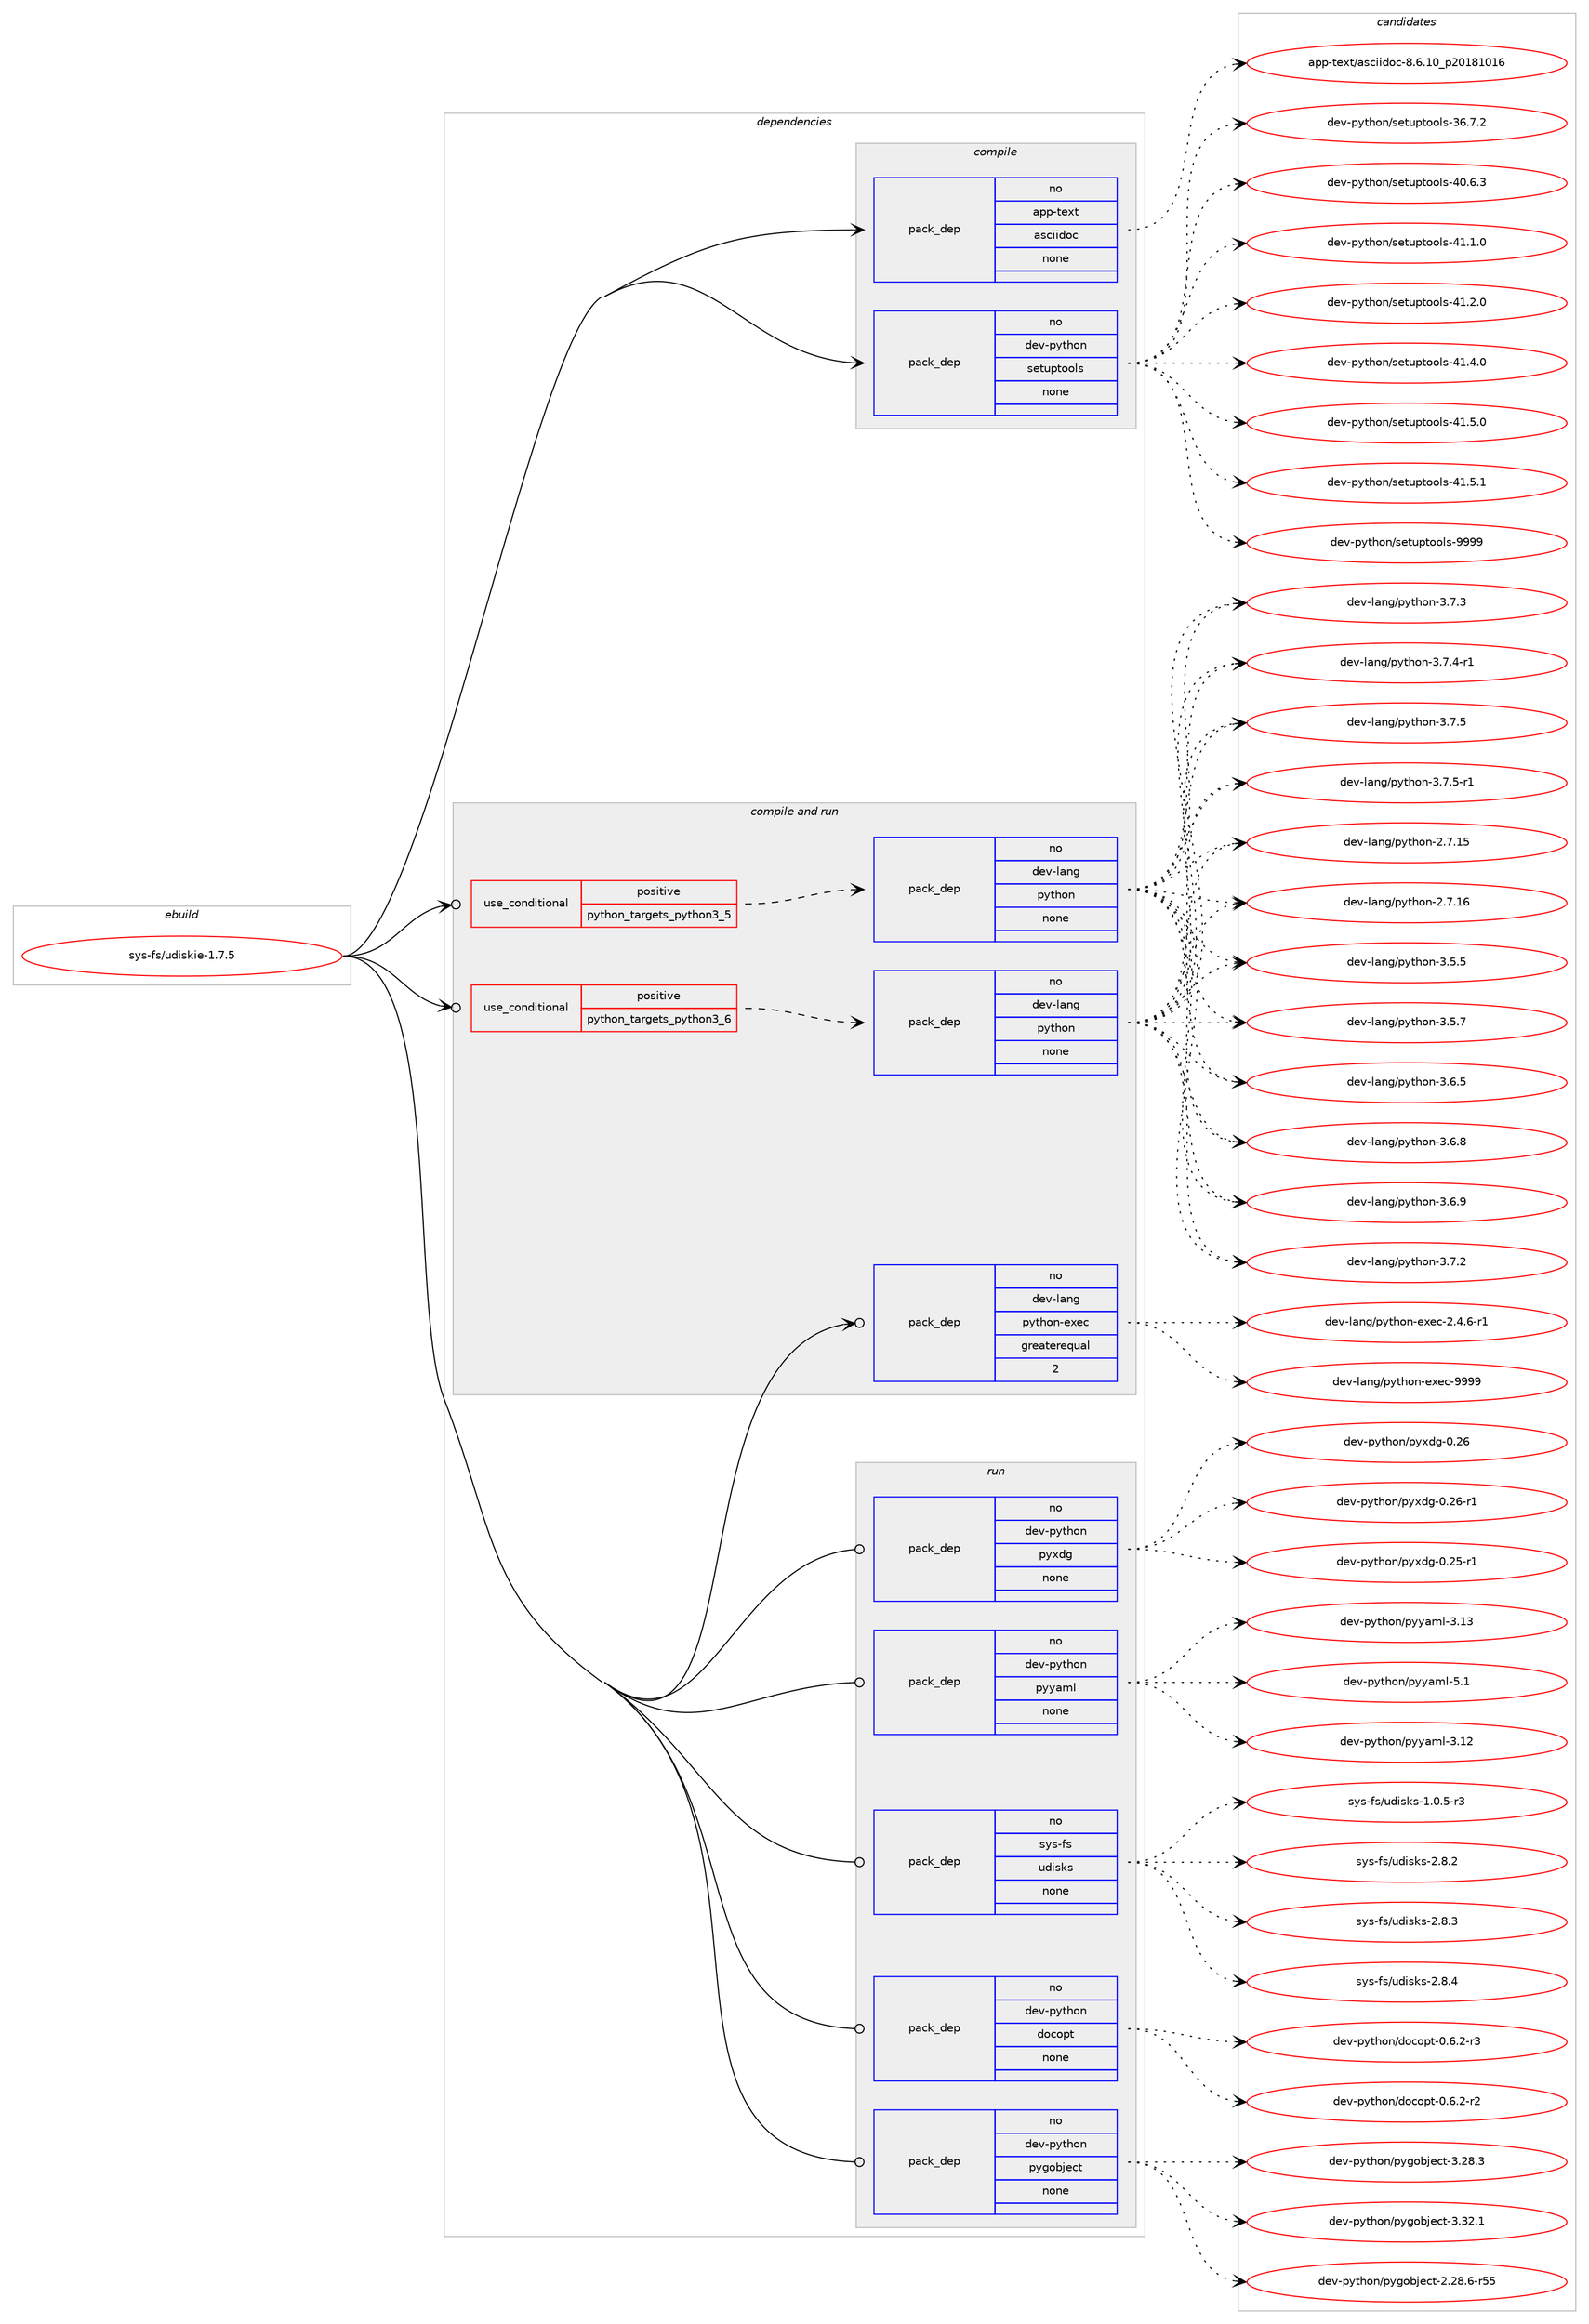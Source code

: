 digraph prolog {

# *************
# Graph options
# *************

newrank=true;
concentrate=true;
compound=true;
graph [rankdir=LR,fontname=Helvetica,fontsize=10,ranksep=1.5];#, ranksep=2.5, nodesep=0.2];
edge  [arrowhead=vee];
node  [fontname=Helvetica,fontsize=10];

# **********
# The ebuild
# **********

subgraph cluster_leftcol {
color=gray;
rank=same;
label=<<i>ebuild</i>>;
id [label="sys-fs/udiskie-1.7.5", color=red, width=4, href="../sys-fs/udiskie-1.7.5.svg"];
}

# ****************
# The dependencies
# ****************

subgraph cluster_midcol {
color=gray;
label=<<i>dependencies</i>>;
subgraph cluster_compile {
fillcolor="#eeeeee";
style=filled;
label=<<i>compile</i>>;
subgraph pack662925 {
dependency893283 [label=<<TABLE BORDER="0" CELLBORDER="1" CELLSPACING="0" CELLPADDING="4" WIDTH="220"><TR><TD ROWSPAN="6" CELLPADDING="30">pack_dep</TD></TR><TR><TD WIDTH="110">no</TD></TR><TR><TD>app-text</TD></TR><TR><TD>asciidoc</TD></TR><TR><TD>none</TD></TR><TR><TD></TD></TR></TABLE>>, shape=none, color=blue];
}
id:e -> dependency893283:w [weight=20,style="solid",arrowhead="vee"];
subgraph pack662926 {
dependency893284 [label=<<TABLE BORDER="0" CELLBORDER="1" CELLSPACING="0" CELLPADDING="4" WIDTH="220"><TR><TD ROWSPAN="6" CELLPADDING="30">pack_dep</TD></TR><TR><TD WIDTH="110">no</TD></TR><TR><TD>dev-python</TD></TR><TR><TD>setuptools</TD></TR><TR><TD>none</TD></TR><TR><TD></TD></TR></TABLE>>, shape=none, color=blue];
}
id:e -> dependency893284:w [weight=20,style="solid",arrowhead="vee"];
}
subgraph cluster_compileandrun {
fillcolor="#eeeeee";
style=filled;
label=<<i>compile and run</i>>;
subgraph cond214697 {
dependency893285 [label=<<TABLE BORDER="0" CELLBORDER="1" CELLSPACING="0" CELLPADDING="4"><TR><TD ROWSPAN="3" CELLPADDING="10">use_conditional</TD></TR><TR><TD>positive</TD></TR><TR><TD>python_targets_python3_5</TD></TR></TABLE>>, shape=none, color=red];
subgraph pack662927 {
dependency893286 [label=<<TABLE BORDER="0" CELLBORDER="1" CELLSPACING="0" CELLPADDING="4" WIDTH="220"><TR><TD ROWSPAN="6" CELLPADDING="30">pack_dep</TD></TR><TR><TD WIDTH="110">no</TD></TR><TR><TD>dev-lang</TD></TR><TR><TD>python</TD></TR><TR><TD>none</TD></TR><TR><TD></TD></TR></TABLE>>, shape=none, color=blue];
}
dependency893285:e -> dependency893286:w [weight=20,style="dashed",arrowhead="vee"];
}
id:e -> dependency893285:w [weight=20,style="solid",arrowhead="odotvee"];
subgraph cond214698 {
dependency893287 [label=<<TABLE BORDER="0" CELLBORDER="1" CELLSPACING="0" CELLPADDING="4"><TR><TD ROWSPAN="3" CELLPADDING="10">use_conditional</TD></TR><TR><TD>positive</TD></TR><TR><TD>python_targets_python3_6</TD></TR></TABLE>>, shape=none, color=red];
subgraph pack662928 {
dependency893288 [label=<<TABLE BORDER="0" CELLBORDER="1" CELLSPACING="0" CELLPADDING="4" WIDTH="220"><TR><TD ROWSPAN="6" CELLPADDING="30">pack_dep</TD></TR><TR><TD WIDTH="110">no</TD></TR><TR><TD>dev-lang</TD></TR><TR><TD>python</TD></TR><TR><TD>none</TD></TR><TR><TD></TD></TR></TABLE>>, shape=none, color=blue];
}
dependency893287:e -> dependency893288:w [weight=20,style="dashed",arrowhead="vee"];
}
id:e -> dependency893287:w [weight=20,style="solid",arrowhead="odotvee"];
subgraph pack662929 {
dependency893289 [label=<<TABLE BORDER="0" CELLBORDER="1" CELLSPACING="0" CELLPADDING="4" WIDTH="220"><TR><TD ROWSPAN="6" CELLPADDING="30">pack_dep</TD></TR><TR><TD WIDTH="110">no</TD></TR><TR><TD>dev-lang</TD></TR><TR><TD>python-exec</TD></TR><TR><TD>greaterequal</TD></TR><TR><TD>2</TD></TR></TABLE>>, shape=none, color=blue];
}
id:e -> dependency893289:w [weight=20,style="solid",arrowhead="odotvee"];
}
subgraph cluster_run {
fillcolor="#eeeeee";
style=filled;
label=<<i>run</i>>;
subgraph pack662930 {
dependency893290 [label=<<TABLE BORDER="0" CELLBORDER="1" CELLSPACING="0" CELLPADDING="4" WIDTH="220"><TR><TD ROWSPAN="6" CELLPADDING="30">pack_dep</TD></TR><TR><TD WIDTH="110">no</TD></TR><TR><TD>dev-python</TD></TR><TR><TD>docopt</TD></TR><TR><TD>none</TD></TR><TR><TD></TD></TR></TABLE>>, shape=none, color=blue];
}
id:e -> dependency893290:w [weight=20,style="solid",arrowhead="odot"];
subgraph pack662931 {
dependency893291 [label=<<TABLE BORDER="0" CELLBORDER="1" CELLSPACING="0" CELLPADDING="4" WIDTH="220"><TR><TD ROWSPAN="6" CELLPADDING="30">pack_dep</TD></TR><TR><TD WIDTH="110">no</TD></TR><TR><TD>dev-python</TD></TR><TR><TD>pygobject</TD></TR><TR><TD>none</TD></TR><TR><TD></TD></TR></TABLE>>, shape=none, color=blue];
}
id:e -> dependency893291:w [weight=20,style="solid",arrowhead="odot"];
subgraph pack662932 {
dependency893292 [label=<<TABLE BORDER="0" CELLBORDER="1" CELLSPACING="0" CELLPADDING="4" WIDTH="220"><TR><TD ROWSPAN="6" CELLPADDING="30">pack_dep</TD></TR><TR><TD WIDTH="110">no</TD></TR><TR><TD>dev-python</TD></TR><TR><TD>pyxdg</TD></TR><TR><TD>none</TD></TR><TR><TD></TD></TR></TABLE>>, shape=none, color=blue];
}
id:e -> dependency893292:w [weight=20,style="solid",arrowhead="odot"];
subgraph pack662933 {
dependency893293 [label=<<TABLE BORDER="0" CELLBORDER="1" CELLSPACING="0" CELLPADDING="4" WIDTH="220"><TR><TD ROWSPAN="6" CELLPADDING="30">pack_dep</TD></TR><TR><TD WIDTH="110">no</TD></TR><TR><TD>dev-python</TD></TR><TR><TD>pyyaml</TD></TR><TR><TD>none</TD></TR><TR><TD></TD></TR></TABLE>>, shape=none, color=blue];
}
id:e -> dependency893293:w [weight=20,style="solid",arrowhead="odot"];
subgraph pack662934 {
dependency893294 [label=<<TABLE BORDER="0" CELLBORDER="1" CELLSPACING="0" CELLPADDING="4" WIDTH="220"><TR><TD ROWSPAN="6" CELLPADDING="30">pack_dep</TD></TR><TR><TD WIDTH="110">no</TD></TR><TR><TD>sys-fs</TD></TR><TR><TD>udisks</TD></TR><TR><TD>none</TD></TR><TR><TD></TD></TR></TABLE>>, shape=none, color=blue];
}
id:e -> dependency893294:w [weight=20,style="solid",arrowhead="odot"];
}
}

# **************
# The candidates
# **************

subgraph cluster_choices {
rank=same;
color=gray;
label=<<i>candidates</i>>;

subgraph choice662925 {
color=black;
nodesep=1;
choice97112112451161011201164797115991051051001119945564654464948951125048495649484954 [label="app-text/asciidoc-8.6.10_p20181016", color=red, width=4,href="../app-text/asciidoc-8.6.10_p20181016.svg"];
dependency893283:e -> choice97112112451161011201164797115991051051001119945564654464948951125048495649484954:w [style=dotted,weight="100"];
}
subgraph choice662926 {
color=black;
nodesep=1;
choice100101118451121211161041111104711510111611711211611111110811545515446554650 [label="dev-python/setuptools-36.7.2", color=red, width=4,href="../dev-python/setuptools-36.7.2.svg"];
choice100101118451121211161041111104711510111611711211611111110811545524846544651 [label="dev-python/setuptools-40.6.3", color=red, width=4,href="../dev-python/setuptools-40.6.3.svg"];
choice100101118451121211161041111104711510111611711211611111110811545524946494648 [label="dev-python/setuptools-41.1.0", color=red, width=4,href="../dev-python/setuptools-41.1.0.svg"];
choice100101118451121211161041111104711510111611711211611111110811545524946504648 [label="dev-python/setuptools-41.2.0", color=red, width=4,href="../dev-python/setuptools-41.2.0.svg"];
choice100101118451121211161041111104711510111611711211611111110811545524946524648 [label="dev-python/setuptools-41.4.0", color=red, width=4,href="../dev-python/setuptools-41.4.0.svg"];
choice100101118451121211161041111104711510111611711211611111110811545524946534648 [label="dev-python/setuptools-41.5.0", color=red, width=4,href="../dev-python/setuptools-41.5.0.svg"];
choice100101118451121211161041111104711510111611711211611111110811545524946534649 [label="dev-python/setuptools-41.5.1", color=red, width=4,href="../dev-python/setuptools-41.5.1.svg"];
choice10010111845112121116104111110471151011161171121161111111081154557575757 [label="dev-python/setuptools-9999", color=red, width=4,href="../dev-python/setuptools-9999.svg"];
dependency893284:e -> choice100101118451121211161041111104711510111611711211611111110811545515446554650:w [style=dotted,weight="100"];
dependency893284:e -> choice100101118451121211161041111104711510111611711211611111110811545524846544651:w [style=dotted,weight="100"];
dependency893284:e -> choice100101118451121211161041111104711510111611711211611111110811545524946494648:w [style=dotted,weight="100"];
dependency893284:e -> choice100101118451121211161041111104711510111611711211611111110811545524946504648:w [style=dotted,weight="100"];
dependency893284:e -> choice100101118451121211161041111104711510111611711211611111110811545524946524648:w [style=dotted,weight="100"];
dependency893284:e -> choice100101118451121211161041111104711510111611711211611111110811545524946534648:w [style=dotted,weight="100"];
dependency893284:e -> choice100101118451121211161041111104711510111611711211611111110811545524946534649:w [style=dotted,weight="100"];
dependency893284:e -> choice10010111845112121116104111110471151011161171121161111111081154557575757:w [style=dotted,weight="100"];
}
subgraph choice662927 {
color=black;
nodesep=1;
choice10010111845108971101034711212111610411111045504655464953 [label="dev-lang/python-2.7.15", color=red, width=4,href="../dev-lang/python-2.7.15.svg"];
choice10010111845108971101034711212111610411111045504655464954 [label="dev-lang/python-2.7.16", color=red, width=4,href="../dev-lang/python-2.7.16.svg"];
choice100101118451089711010347112121116104111110455146534653 [label="dev-lang/python-3.5.5", color=red, width=4,href="../dev-lang/python-3.5.5.svg"];
choice100101118451089711010347112121116104111110455146534655 [label="dev-lang/python-3.5.7", color=red, width=4,href="../dev-lang/python-3.5.7.svg"];
choice100101118451089711010347112121116104111110455146544653 [label="dev-lang/python-3.6.5", color=red, width=4,href="../dev-lang/python-3.6.5.svg"];
choice100101118451089711010347112121116104111110455146544656 [label="dev-lang/python-3.6.8", color=red, width=4,href="../dev-lang/python-3.6.8.svg"];
choice100101118451089711010347112121116104111110455146544657 [label="dev-lang/python-3.6.9", color=red, width=4,href="../dev-lang/python-3.6.9.svg"];
choice100101118451089711010347112121116104111110455146554650 [label="dev-lang/python-3.7.2", color=red, width=4,href="../dev-lang/python-3.7.2.svg"];
choice100101118451089711010347112121116104111110455146554651 [label="dev-lang/python-3.7.3", color=red, width=4,href="../dev-lang/python-3.7.3.svg"];
choice1001011184510897110103471121211161041111104551465546524511449 [label="dev-lang/python-3.7.4-r1", color=red, width=4,href="../dev-lang/python-3.7.4-r1.svg"];
choice100101118451089711010347112121116104111110455146554653 [label="dev-lang/python-3.7.5", color=red, width=4,href="../dev-lang/python-3.7.5.svg"];
choice1001011184510897110103471121211161041111104551465546534511449 [label="dev-lang/python-3.7.5-r1", color=red, width=4,href="../dev-lang/python-3.7.5-r1.svg"];
dependency893286:e -> choice10010111845108971101034711212111610411111045504655464953:w [style=dotted,weight="100"];
dependency893286:e -> choice10010111845108971101034711212111610411111045504655464954:w [style=dotted,weight="100"];
dependency893286:e -> choice100101118451089711010347112121116104111110455146534653:w [style=dotted,weight="100"];
dependency893286:e -> choice100101118451089711010347112121116104111110455146534655:w [style=dotted,weight="100"];
dependency893286:e -> choice100101118451089711010347112121116104111110455146544653:w [style=dotted,weight="100"];
dependency893286:e -> choice100101118451089711010347112121116104111110455146544656:w [style=dotted,weight="100"];
dependency893286:e -> choice100101118451089711010347112121116104111110455146544657:w [style=dotted,weight="100"];
dependency893286:e -> choice100101118451089711010347112121116104111110455146554650:w [style=dotted,weight="100"];
dependency893286:e -> choice100101118451089711010347112121116104111110455146554651:w [style=dotted,weight="100"];
dependency893286:e -> choice1001011184510897110103471121211161041111104551465546524511449:w [style=dotted,weight="100"];
dependency893286:e -> choice100101118451089711010347112121116104111110455146554653:w [style=dotted,weight="100"];
dependency893286:e -> choice1001011184510897110103471121211161041111104551465546534511449:w [style=dotted,weight="100"];
}
subgraph choice662928 {
color=black;
nodesep=1;
choice10010111845108971101034711212111610411111045504655464953 [label="dev-lang/python-2.7.15", color=red, width=4,href="../dev-lang/python-2.7.15.svg"];
choice10010111845108971101034711212111610411111045504655464954 [label="dev-lang/python-2.7.16", color=red, width=4,href="../dev-lang/python-2.7.16.svg"];
choice100101118451089711010347112121116104111110455146534653 [label="dev-lang/python-3.5.5", color=red, width=4,href="../dev-lang/python-3.5.5.svg"];
choice100101118451089711010347112121116104111110455146534655 [label="dev-lang/python-3.5.7", color=red, width=4,href="../dev-lang/python-3.5.7.svg"];
choice100101118451089711010347112121116104111110455146544653 [label="dev-lang/python-3.6.5", color=red, width=4,href="../dev-lang/python-3.6.5.svg"];
choice100101118451089711010347112121116104111110455146544656 [label="dev-lang/python-3.6.8", color=red, width=4,href="../dev-lang/python-3.6.8.svg"];
choice100101118451089711010347112121116104111110455146544657 [label="dev-lang/python-3.6.9", color=red, width=4,href="../dev-lang/python-3.6.9.svg"];
choice100101118451089711010347112121116104111110455146554650 [label="dev-lang/python-3.7.2", color=red, width=4,href="../dev-lang/python-3.7.2.svg"];
choice100101118451089711010347112121116104111110455146554651 [label="dev-lang/python-3.7.3", color=red, width=4,href="../dev-lang/python-3.7.3.svg"];
choice1001011184510897110103471121211161041111104551465546524511449 [label="dev-lang/python-3.7.4-r1", color=red, width=4,href="../dev-lang/python-3.7.4-r1.svg"];
choice100101118451089711010347112121116104111110455146554653 [label="dev-lang/python-3.7.5", color=red, width=4,href="../dev-lang/python-3.7.5.svg"];
choice1001011184510897110103471121211161041111104551465546534511449 [label="dev-lang/python-3.7.5-r1", color=red, width=4,href="../dev-lang/python-3.7.5-r1.svg"];
dependency893288:e -> choice10010111845108971101034711212111610411111045504655464953:w [style=dotted,weight="100"];
dependency893288:e -> choice10010111845108971101034711212111610411111045504655464954:w [style=dotted,weight="100"];
dependency893288:e -> choice100101118451089711010347112121116104111110455146534653:w [style=dotted,weight="100"];
dependency893288:e -> choice100101118451089711010347112121116104111110455146534655:w [style=dotted,weight="100"];
dependency893288:e -> choice100101118451089711010347112121116104111110455146544653:w [style=dotted,weight="100"];
dependency893288:e -> choice100101118451089711010347112121116104111110455146544656:w [style=dotted,weight="100"];
dependency893288:e -> choice100101118451089711010347112121116104111110455146544657:w [style=dotted,weight="100"];
dependency893288:e -> choice100101118451089711010347112121116104111110455146554650:w [style=dotted,weight="100"];
dependency893288:e -> choice100101118451089711010347112121116104111110455146554651:w [style=dotted,weight="100"];
dependency893288:e -> choice1001011184510897110103471121211161041111104551465546524511449:w [style=dotted,weight="100"];
dependency893288:e -> choice100101118451089711010347112121116104111110455146554653:w [style=dotted,weight="100"];
dependency893288:e -> choice1001011184510897110103471121211161041111104551465546534511449:w [style=dotted,weight="100"];
}
subgraph choice662929 {
color=black;
nodesep=1;
choice10010111845108971101034711212111610411111045101120101994550465246544511449 [label="dev-lang/python-exec-2.4.6-r1", color=red, width=4,href="../dev-lang/python-exec-2.4.6-r1.svg"];
choice10010111845108971101034711212111610411111045101120101994557575757 [label="dev-lang/python-exec-9999", color=red, width=4,href="../dev-lang/python-exec-9999.svg"];
dependency893289:e -> choice10010111845108971101034711212111610411111045101120101994550465246544511449:w [style=dotted,weight="100"];
dependency893289:e -> choice10010111845108971101034711212111610411111045101120101994557575757:w [style=dotted,weight="100"];
}
subgraph choice662930 {
color=black;
nodesep=1;
choice1001011184511212111610411111047100111991111121164548465446504511450 [label="dev-python/docopt-0.6.2-r2", color=red, width=4,href="../dev-python/docopt-0.6.2-r2.svg"];
choice1001011184511212111610411111047100111991111121164548465446504511451 [label="dev-python/docopt-0.6.2-r3", color=red, width=4,href="../dev-python/docopt-0.6.2-r3.svg"];
dependency893290:e -> choice1001011184511212111610411111047100111991111121164548465446504511450:w [style=dotted,weight="100"];
dependency893290:e -> choice1001011184511212111610411111047100111991111121164548465446504511451:w [style=dotted,weight="100"];
}
subgraph choice662931 {
color=black;
nodesep=1;
choice1001011184511212111610411111047112121103111981061019911645504650564654451145353 [label="dev-python/pygobject-2.28.6-r55", color=red, width=4,href="../dev-python/pygobject-2.28.6-r55.svg"];
choice1001011184511212111610411111047112121103111981061019911645514650564651 [label="dev-python/pygobject-3.28.3", color=red, width=4,href="../dev-python/pygobject-3.28.3.svg"];
choice1001011184511212111610411111047112121103111981061019911645514651504649 [label="dev-python/pygobject-3.32.1", color=red, width=4,href="../dev-python/pygobject-3.32.1.svg"];
dependency893291:e -> choice1001011184511212111610411111047112121103111981061019911645504650564654451145353:w [style=dotted,weight="100"];
dependency893291:e -> choice1001011184511212111610411111047112121103111981061019911645514650564651:w [style=dotted,weight="100"];
dependency893291:e -> choice1001011184511212111610411111047112121103111981061019911645514651504649:w [style=dotted,weight="100"];
}
subgraph choice662932 {
color=black;
nodesep=1;
choice100101118451121211161041111104711212112010010345484650534511449 [label="dev-python/pyxdg-0.25-r1", color=red, width=4,href="../dev-python/pyxdg-0.25-r1.svg"];
choice10010111845112121116104111110471121211201001034548465054 [label="dev-python/pyxdg-0.26", color=red, width=4,href="../dev-python/pyxdg-0.26.svg"];
choice100101118451121211161041111104711212112010010345484650544511449 [label="dev-python/pyxdg-0.26-r1", color=red, width=4,href="../dev-python/pyxdg-0.26-r1.svg"];
dependency893292:e -> choice100101118451121211161041111104711212112010010345484650534511449:w [style=dotted,weight="100"];
dependency893292:e -> choice10010111845112121116104111110471121211201001034548465054:w [style=dotted,weight="100"];
dependency893292:e -> choice100101118451121211161041111104711212112010010345484650544511449:w [style=dotted,weight="100"];
}
subgraph choice662933 {
color=black;
nodesep=1;
choice1001011184511212111610411111047112121121971091084551464950 [label="dev-python/pyyaml-3.12", color=red, width=4,href="../dev-python/pyyaml-3.12.svg"];
choice1001011184511212111610411111047112121121971091084551464951 [label="dev-python/pyyaml-3.13", color=red, width=4,href="../dev-python/pyyaml-3.13.svg"];
choice10010111845112121116104111110471121211219710910845534649 [label="dev-python/pyyaml-5.1", color=red, width=4,href="../dev-python/pyyaml-5.1.svg"];
dependency893293:e -> choice1001011184511212111610411111047112121121971091084551464950:w [style=dotted,weight="100"];
dependency893293:e -> choice1001011184511212111610411111047112121121971091084551464951:w [style=dotted,weight="100"];
dependency893293:e -> choice10010111845112121116104111110471121211219710910845534649:w [style=dotted,weight="100"];
}
subgraph choice662934 {
color=black;
nodesep=1;
choice11512111545102115471171001051151071154549464846534511451 [label="sys-fs/udisks-1.0.5-r3", color=red, width=4,href="../sys-fs/udisks-1.0.5-r3.svg"];
choice1151211154510211547117100105115107115455046564650 [label="sys-fs/udisks-2.8.2", color=red, width=4,href="../sys-fs/udisks-2.8.2.svg"];
choice1151211154510211547117100105115107115455046564651 [label="sys-fs/udisks-2.8.3", color=red, width=4,href="../sys-fs/udisks-2.8.3.svg"];
choice1151211154510211547117100105115107115455046564652 [label="sys-fs/udisks-2.8.4", color=red, width=4,href="../sys-fs/udisks-2.8.4.svg"];
dependency893294:e -> choice11512111545102115471171001051151071154549464846534511451:w [style=dotted,weight="100"];
dependency893294:e -> choice1151211154510211547117100105115107115455046564650:w [style=dotted,weight="100"];
dependency893294:e -> choice1151211154510211547117100105115107115455046564651:w [style=dotted,weight="100"];
dependency893294:e -> choice1151211154510211547117100105115107115455046564652:w [style=dotted,weight="100"];
}
}

}
